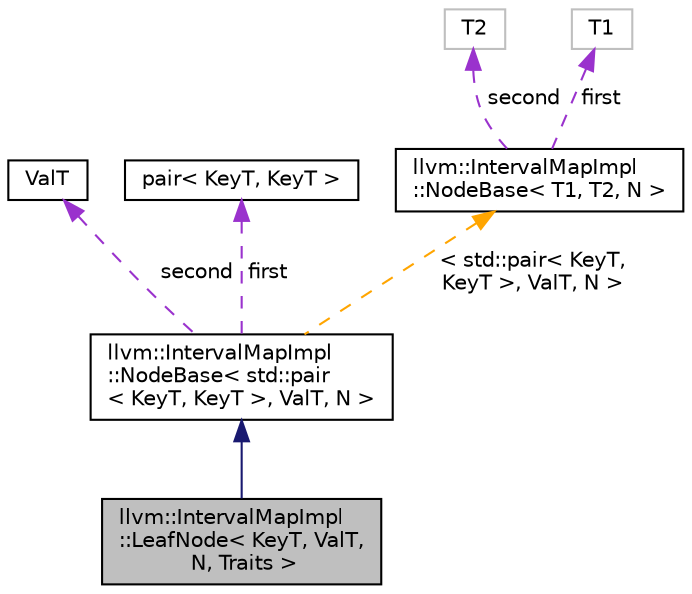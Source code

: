 digraph "llvm::IntervalMapImpl::LeafNode&lt; KeyT, ValT, N, Traits &gt;"
{
 // LATEX_PDF_SIZE
  bgcolor="transparent";
  edge [fontname="Helvetica",fontsize="10",labelfontname="Helvetica",labelfontsize="10"];
  node [fontname="Helvetica",fontsize="10",shape=record];
  Node1 [label="llvm::IntervalMapImpl\l::LeafNode\< KeyT, ValT,\l N, Traits \>",height=0.2,width=0.4,color="black", fillcolor="grey75", style="filled", fontcolor="black",tooltip=" "];
  Node2 -> Node1 [dir="back",color="midnightblue",fontsize="10",style="solid",fontname="Helvetica"];
  Node2 [label="llvm::IntervalMapImpl\l::NodeBase\< std::pair\l\< KeyT, KeyT \>, ValT, N \>",height=0.2,width=0.4,color="black",URL="$classllvm_1_1IntervalMapImpl_1_1NodeBase.html",tooltip=" "];
  Node3 -> Node2 [dir="back",color="darkorchid3",fontsize="10",style="dashed",label=" second" ,fontname="Helvetica"];
  Node3 [label="ValT",height=0.2,width=0.4,color="black",URL="$classValT.html",tooltip=" "];
  Node4 -> Node2 [dir="back",color="darkorchid3",fontsize="10",style="dashed",label=" first" ,fontname="Helvetica"];
  Node4 [label="pair\< KeyT, KeyT \>",height=0.2,width=0.4,color="black",URL="$classstd_1_1pair_3_01KeyT_00_01KeyT_01_4.html",tooltip=" "];
  Node5 -> Node2 [dir="back",color="orange",fontsize="10",style="dashed",label=" \< std::pair\< KeyT,\l KeyT \>, ValT, N \>" ,fontname="Helvetica"];
  Node5 [label="llvm::IntervalMapImpl\l::NodeBase\< T1, T2, N \>",height=0.2,width=0.4,color="black",URL="$classllvm_1_1IntervalMapImpl_1_1NodeBase.html",tooltip=" "];
  Node6 -> Node5 [dir="back",color="darkorchid3",fontsize="10",style="dashed",label=" second" ,fontname="Helvetica"];
  Node6 [label="T2",height=0.2,width=0.4,color="grey75",tooltip=" "];
  Node7 -> Node5 [dir="back",color="darkorchid3",fontsize="10",style="dashed",label=" first" ,fontname="Helvetica"];
  Node7 [label="T1",height=0.2,width=0.4,color="grey75",tooltip=" "];
}
